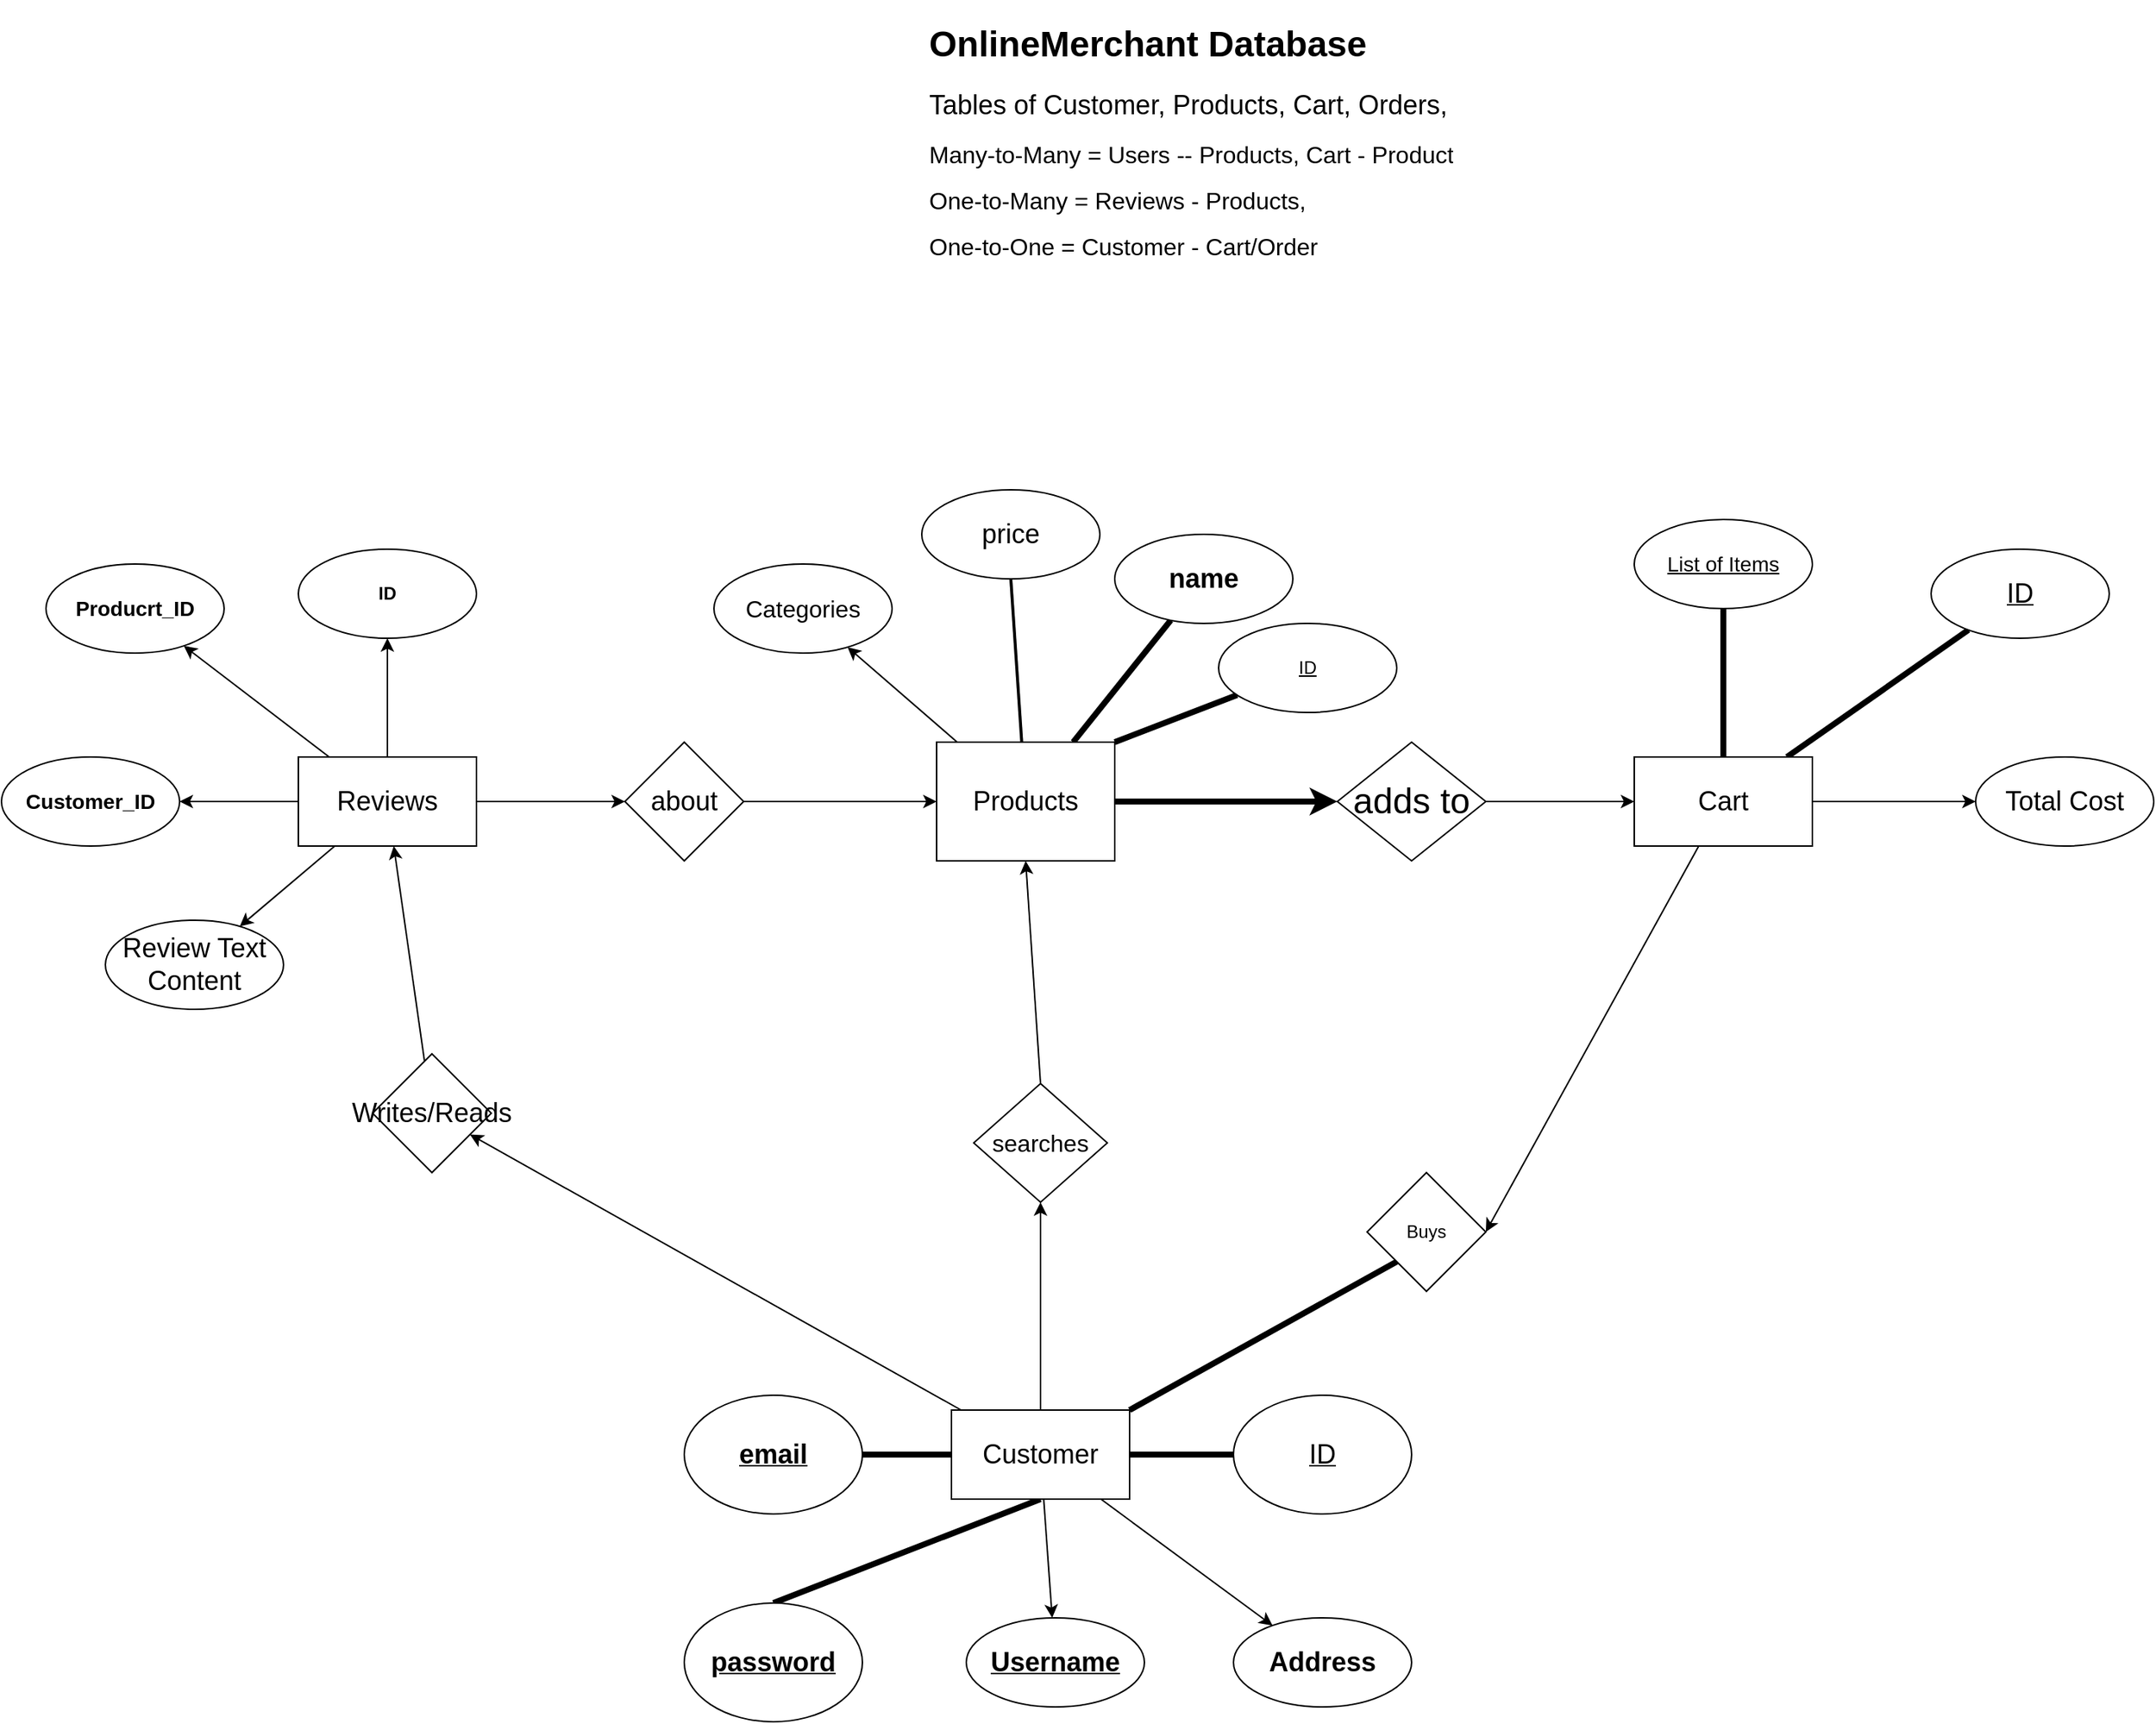 <mxfile>
    <diagram id="NQx3vbhuyei3ZCzYLEsi" name="Page-1">
        <mxGraphModel dx="2458" dy="1700" grid="1" gridSize="10" guides="1" tooltips="1" connect="1" arrows="1" fold="1" page="0" pageScale="1" pageWidth="850" pageHeight="1100" math="0" shadow="0">
            <root>
                <mxCell id="0"/>
                <mxCell id="1" parent="0"/>
                <mxCell id="76" value="" style="edgeStyle=none;html=1;endArrow=none;endFill=0;strokeWidth=4;" parent="1" source="74" target="71" edge="1">
                    <mxGeometry relative="1" as="geometry"/>
                </mxCell>
                <mxCell id="28" value="" style="edgeStyle=none;html=1;endArrow=none;endFill=0;strokeWidth=4;" parent="1" source="5" target="27" edge="1">
                    <mxGeometry relative="1" as="geometry"/>
                </mxCell>
                <mxCell id="53" value="" style="edgeStyle=none;html=1;endArrow=none;endFill=0;strokeWidth=2;entryX=0.5;entryY=1;entryDx=0;entryDy=0;" parent="1" source="5" target="52" edge="1">
                    <mxGeometry relative="1" as="geometry">
                        <mxPoint x="410" y="70" as="targetPoint"/>
                    </mxGeometry>
                </mxCell>
                <mxCell id="70" value="" style="edgeStyle=none;html=1;endArrow=classic;endFill=1;strokeWidth=4;" parent="1" source="5" target="69" edge="1">
                    <mxGeometry relative="1" as="geometry"/>
                </mxCell>
                <mxCell id="115" value="" style="edgeStyle=none;html=1;fontSize=18;" edge="1" parent="1" source="5" target="114">
                    <mxGeometry relative="1" as="geometry"/>
                </mxCell>
                <mxCell id="5" value="&lt;font style=&quot;font-size: 18px&quot;&gt;Products&lt;/font&gt;" style="whiteSpace=wrap;html=1;rounded=0;" parent="1" vertex="1">
                    <mxGeometry x="60" y="-20" width="120" height="80" as="geometry"/>
                </mxCell>
                <mxCell id="41" value="" style="edgeStyle=none;html=1;endArrow=none;endFill=0;strokeWidth=4;entryX=1;entryY=0;entryDx=0;entryDy=0;" parent="1" source="24" target="5" edge="1">
                    <mxGeometry relative="1" as="geometry"/>
                </mxCell>
                <mxCell id="24" value="&lt;u&gt;ID&lt;/u&gt;" style="ellipse;whiteSpace=wrap;html=1;rounded=0;" parent="1" vertex="1">
                    <mxGeometry x="250" y="-100" width="120" height="60" as="geometry"/>
                </mxCell>
                <mxCell id="27" value="&lt;font style=&quot;font-size: 18px&quot;&gt;&lt;b&gt;name&lt;/b&gt;&lt;/font&gt;" style="ellipse;whiteSpace=wrap;html=1;rounded=0;" parent="1" vertex="1">
                    <mxGeometry x="180" y="-160" width="120" height="60" as="geometry"/>
                </mxCell>
                <mxCell id="52" value="&lt;font style=&quot;font-size: 18px&quot;&gt;price&lt;/font&gt;" style="ellipse;whiteSpace=wrap;html=1;rounded=0;" parent="1" vertex="1">
                    <mxGeometry x="50" y="-190" width="120" height="60" as="geometry"/>
                </mxCell>
                <mxCell id="66" value="&lt;h1&gt;OnlineMerchant Database&lt;/h1&gt;&lt;p&gt;&lt;font style=&quot;font-size: 18px&quot;&gt;Tables of Customer, Products, Cart, Orders,&lt;/font&gt;&lt;/p&gt;&lt;p&gt;&lt;span style=&quot;font-size: medium&quot;&gt;Many-to-Many = Users -- Products, Cart - Product&lt;/span&gt;&lt;/p&gt;&lt;p&gt;&lt;font size=&quot;3&quot;&gt;One-to-Many = Reviews - Products,&amp;nbsp;&lt;/font&gt;&lt;/p&gt;&lt;p&gt;&lt;font size=&quot;3&quot;&gt;One-to-One = Customer - Cart/Order&lt;/font&gt;&lt;/p&gt;&lt;p&gt;&lt;br&gt;&lt;/p&gt;&lt;p&gt;&lt;br&gt;&lt;/p&gt;" style="text;html=1;strokeColor=none;fillColor=none;spacing=5;spacingTop=-20;whiteSpace=wrap;overflow=hidden;rounded=0;" parent="1" vertex="1">
                    <mxGeometry x="50" y="-510" width="520" height="250" as="geometry"/>
                </mxCell>
                <mxCell id="133" value="" style="edgeStyle=none;html=1;fontSize=18;" edge="1" parent="1" source="69" target="71">
                    <mxGeometry relative="1" as="geometry"/>
                </mxCell>
                <mxCell id="69" value="&lt;font style=&quot;font-size: 24px&quot;&gt;adds to&lt;/font&gt;" style="rhombus;whiteSpace=wrap;html=1;rounded=0;" parent="1" vertex="1">
                    <mxGeometry x="330" y="-20" width="100" height="80" as="geometry"/>
                </mxCell>
                <mxCell id="78" value="" style="edgeStyle=none;html=1;endArrow=none;endFill=0;strokeWidth=4;" parent="1" source="71" target="77" edge="1">
                    <mxGeometry relative="1" as="geometry"/>
                </mxCell>
                <mxCell id="98" value="" style="edgeStyle=none;html=1;fontSize=18;" edge="1" parent="1" source="71" target="97">
                    <mxGeometry relative="1" as="geometry"/>
                </mxCell>
                <mxCell id="139" value="" style="edgeStyle=none;html=1;fontSize=18;entryX=1;entryY=0.5;entryDx=0;entryDy=0;" edge="1" parent="1" source="71" target="89">
                    <mxGeometry relative="1" as="geometry">
                        <mxPoint x="590.0" y="120" as="targetPoint"/>
                    </mxGeometry>
                </mxCell>
                <mxCell id="71" value="&lt;span style=&quot;font-size: 18px&quot;&gt;Cart&lt;br&gt;&lt;/span&gt;" style="whiteSpace=wrap;html=1;rounded=0;" parent="1" vertex="1">
                    <mxGeometry x="530" y="-10" width="120" height="60" as="geometry"/>
                </mxCell>
                <mxCell id="74" value="&lt;u&gt;&lt;font style=&quot;font-size: 18px&quot;&gt;ID&lt;/font&gt;&lt;/u&gt;" style="ellipse;whiteSpace=wrap;html=1;rounded=0;" parent="1" vertex="1">
                    <mxGeometry x="730" y="-150" width="120" height="60" as="geometry"/>
                </mxCell>
                <mxCell id="77" value="&lt;u&gt;&lt;font style=&quot;font-size: 14px&quot;&gt;List of Items&lt;/font&gt;&lt;br&gt;&lt;/u&gt;" style="ellipse;whiteSpace=wrap;html=1;rounded=0;" parent="1" vertex="1">
                    <mxGeometry x="530" y="-170" width="120" height="60" as="geometry"/>
                </mxCell>
                <mxCell id="85" style="edgeStyle=none;html=1;exitX=0.5;exitY=1;exitDx=0;exitDy=0;entryX=0.5;entryY=0;entryDx=0;entryDy=0;endArrow=none;endFill=0;strokeWidth=4;" parent="1" source="80" target="82" edge="1">
                    <mxGeometry relative="1" as="geometry"/>
                </mxCell>
                <mxCell id="86" style="edgeStyle=none;html=1;exitX=1;exitY=0.5;exitDx=0;exitDy=0;entryX=0;entryY=0.5;entryDx=0;entryDy=0;endArrow=none;endFill=0;strokeWidth=4;" parent="1" source="80" target="84" edge="1">
                    <mxGeometry relative="1" as="geometry"/>
                </mxCell>
                <mxCell id="87" style="edgeStyle=none;html=1;exitX=0;exitY=0.5;exitDx=0;exitDy=0;entryX=1;entryY=0.5;entryDx=0;entryDy=0;endArrow=none;endFill=0;strokeWidth=4;" parent="1" source="80" target="81" edge="1">
                    <mxGeometry relative="1" as="geometry"/>
                </mxCell>
                <mxCell id="91" style="edgeStyle=none;html=1;exitX=1;exitY=0;exitDx=0;exitDy=0;entryX=0;entryY=1;entryDx=0;entryDy=0;endArrow=none;endFill=0;strokeWidth=4;" parent="1" source="80" target="89" edge="1">
                    <mxGeometry relative="1" as="geometry"/>
                </mxCell>
                <mxCell id="100" value="" style="edgeStyle=none;html=1;fontSize=18;" edge="1" parent="1" source="80" target="99">
                    <mxGeometry relative="1" as="geometry"/>
                </mxCell>
                <mxCell id="111" value="" style="edgeStyle=none;html=1;fontSize=24;" edge="1" parent="1" source="80" target="110">
                    <mxGeometry relative="1" as="geometry"/>
                </mxCell>
                <mxCell id="119" value="" style="edgeStyle=none;html=1;fontSize=18;" edge="1" parent="1" source="80" target="118">
                    <mxGeometry relative="1" as="geometry"/>
                </mxCell>
                <mxCell id="135" value="" style="edgeStyle=none;html=1;fontSize=18;" edge="1" parent="1" source="80" target="134">
                    <mxGeometry relative="1" as="geometry"/>
                </mxCell>
                <mxCell id="80" value="&lt;font style=&quot;font-size: 18px&quot;&gt;Customer&lt;/font&gt;" style="rounded=0;whiteSpace=wrap;html=1;" parent="1" vertex="1">
                    <mxGeometry x="70" y="430" width="120" height="60" as="geometry"/>
                </mxCell>
                <mxCell id="81" value="&lt;font style=&quot;font-size: 18px&quot;&gt;&lt;b&gt;&lt;u&gt;email&lt;/u&gt;&lt;/b&gt;&lt;/font&gt;" style="ellipse;whiteSpace=wrap;html=1;" parent="1" vertex="1">
                    <mxGeometry x="-110" y="420" width="120" height="80" as="geometry"/>
                </mxCell>
                <mxCell id="82" value="&lt;font style=&quot;font-size: 18px&quot;&gt;&lt;u&gt;&lt;b&gt;password&lt;/b&gt;&lt;/u&gt;&lt;/font&gt;" style="ellipse;whiteSpace=wrap;html=1;" parent="1" vertex="1">
                    <mxGeometry x="-110" y="560" width="120" height="80" as="geometry"/>
                </mxCell>
                <mxCell id="84" value="&lt;u&gt;&lt;font style=&quot;font-size: 18px&quot;&gt;ID&lt;/font&gt;&lt;/u&gt;" style="ellipse;whiteSpace=wrap;html=1;" parent="1" vertex="1">
                    <mxGeometry x="260" y="420" width="120" height="80" as="geometry"/>
                </mxCell>
                <mxCell id="89" value="Buys" style="rhombus;whiteSpace=wrap;html=1;" parent="1" vertex="1">
                    <mxGeometry x="350" y="270" width="80" height="80" as="geometry"/>
                </mxCell>
                <mxCell id="97" value="&lt;font style=&quot;font-size: 18px&quot;&gt;Total Cost&lt;/font&gt;" style="ellipse;whiteSpace=wrap;html=1;rounded=0;" vertex="1" parent="1">
                    <mxGeometry x="760" y="-10" width="120" height="60" as="geometry"/>
                </mxCell>
                <mxCell id="117" style="edgeStyle=none;html=1;exitX=0.5;exitY=0;exitDx=0;exitDy=0;entryX=0.5;entryY=1;entryDx=0;entryDy=0;fontSize=18;" edge="1" parent="1" source="99" target="5">
                    <mxGeometry relative="1" as="geometry"/>
                </mxCell>
                <mxCell id="99" value="&lt;font size=&quot;3&quot;&gt;searches&lt;/font&gt;" style="rhombus;whiteSpace=wrap;html=1;rounded=0;" vertex="1" parent="1">
                    <mxGeometry x="85" y="210" width="90" height="80" as="geometry"/>
                </mxCell>
                <mxCell id="110" value="&lt;u&gt;&lt;b&gt;&lt;font style=&quot;font-size: 18px&quot;&gt;Username&lt;/font&gt;&lt;/b&gt;&lt;/u&gt;" style="ellipse;whiteSpace=wrap;html=1;rounded=0;" vertex="1" parent="1">
                    <mxGeometry x="80" y="570" width="120" height="60" as="geometry"/>
                </mxCell>
                <mxCell id="114" value="&lt;font size=&quot;3&quot;&gt;Categories&lt;br&gt;&lt;/font&gt;" style="ellipse;whiteSpace=wrap;html=1;rounded=0;" vertex="1" parent="1">
                    <mxGeometry x="-90" y="-140" width="120" height="60" as="geometry"/>
                </mxCell>
                <mxCell id="121" value="" style="edgeStyle=none;html=1;fontSize=18;" edge="1" parent="1" source="118" target="120">
                    <mxGeometry relative="1" as="geometry"/>
                </mxCell>
                <mxCell id="118" value="&lt;font style=&quot;font-size: 18px&quot;&gt;Writes/Reads&lt;/font&gt;" style="rhombus;whiteSpace=wrap;html=1;rounded=0;" vertex="1" parent="1">
                    <mxGeometry x="-320" y="190" width="80" height="80" as="geometry"/>
                </mxCell>
                <mxCell id="123" value="" style="edgeStyle=none;html=1;fontSize=18;" edge="1" parent="1" source="120" target="122">
                    <mxGeometry relative="1" as="geometry"/>
                </mxCell>
                <mxCell id="126" value="" style="edgeStyle=none;html=1;fontSize=18;" edge="1" parent="1" source="120" target="125">
                    <mxGeometry relative="1" as="geometry"/>
                </mxCell>
                <mxCell id="128" value="" style="edgeStyle=none;html=1;fontSize=18;" edge="1" parent="1" source="120" target="127">
                    <mxGeometry relative="1" as="geometry"/>
                </mxCell>
                <mxCell id="130" value="" style="edgeStyle=none;html=1;fontSize=18;" edge="1" parent="1" source="120" target="129">
                    <mxGeometry relative="1" as="geometry"/>
                </mxCell>
                <mxCell id="132" value="" style="edgeStyle=none;html=1;fontSize=14;" edge="1" parent="1" source="120" target="131">
                    <mxGeometry relative="1" as="geometry"/>
                </mxCell>
                <mxCell id="120" value="&lt;font style=&quot;font-size: 18px&quot;&gt;Reviews&lt;/font&gt;" style="whiteSpace=wrap;html=1;rounded=0;" vertex="1" parent="1">
                    <mxGeometry x="-370" y="-10" width="120" height="60" as="geometry"/>
                </mxCell>
                <mxCell id="124" style="edgeStyle=none;html=1;exitX=1;exitY=0.5;exitDx=0;exitDy=0;entryX=0;entryY=0.5;entryDx=0;entryDy=0;fontSize=18;" edge="1" parent="1" source="122" target="5">
                    <mxGeometry relative="1" as="geometry"/>
                </mxCell>
                <mxCell id="122" value="&lt;font style=&quot;font-size: 18px&quot;&gt;about&lt;/font&gt;" style="rhombus;whiteSpace=wrap;html=1;rounded=0;" vertex="1" parent="1">
                    <mxGeometry x="-150" y="-20" width="80" height="80" as="geometry"/>
                </mxCell>
                <mxCell id="125" value="&lt;b&gt;ID&lt;/b&gt;" style="ellipse;whiteSpace=wrap;html=1;rounded=0;" vertex="1" parent="1">
                    <mxGeometry x="-370" y="-150" width="120" height="60" as="geometry"/>
                </mxCell>
                <mxCell id="127" value="&lt;font style=&quot;font-size: 14px&quot;&gt;&lt;b&gt;Producrt_ID&lt;/b&gt;&lt;/font&gt;" style="ellipse;whiteSpace=wrap;html=1;rounded=0;" vertex="1" parent="1">
                    <mxGeometry x="-540" y="-140" width="120" height="60" as="geometry"/>
                </mxCell>
                <mxCell id="129" value="&lt;font style=&quot;font-size: 14px&quot;&gt;&lt;b&gt;Customer_ID&lt;/b&gt;&lt;/font&gt;" style="ellipse;whiteSpace=wrap;html=1;rounded=0;" vertex="1" parent="1">
                    <mxGeometry x="-570" y="-10" width="120" height="60" as="geometry"/>
                </mxCell>
                <mxCell id="131" value="&lt;font style=&quot;font-size: 18px&quot;&gt;Review Text Content&lt;/font&gt;" style="ellipse;whiteSpace=wrap;html=1;rounded=0;" vertex="1" parent="1">
                    <mxGeometry x="-500" y="100" width="120" height="60" as="geometry"/>
                </mxCell>
                <mxCell id="134" value="&lt;font style=&quot;font-size: 18px&quot;&gt;&lt;b&gt;Address&lt;/b&gt;&lt;/font&gt;" style="ellipse;whiteSpace=wrap;html=1;rounded=0;" vertex="1" parent="1">
                    <mxGeometry x="260" y="570" width="120" height="60" as="geometry"/>
                </mxCell>
            </root>
        </mxGraphModel>
    </diagram>
</mxfile>